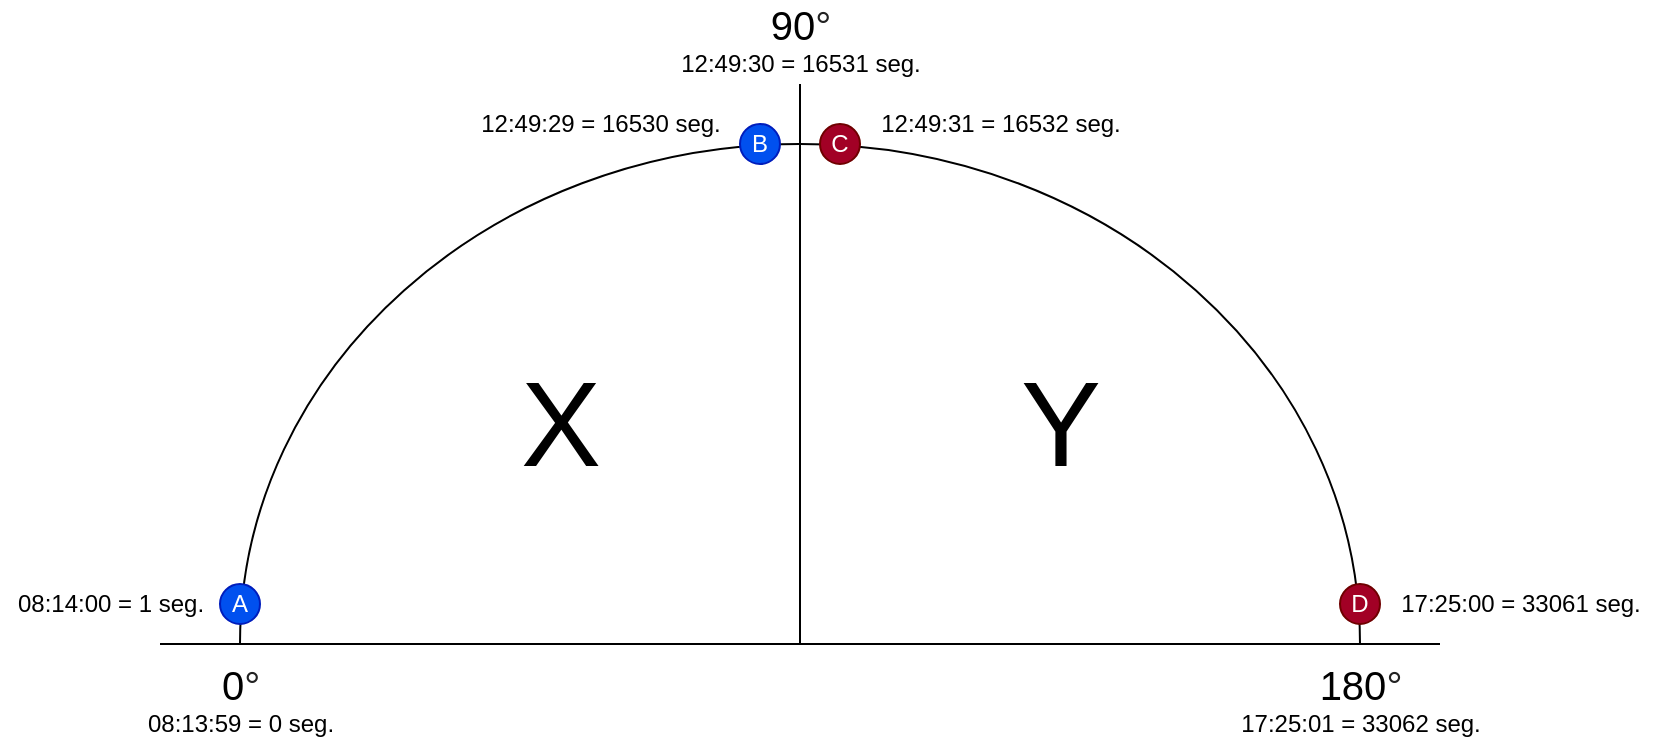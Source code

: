 <mxfile version="13.7.4" type="device"><diagram id="nEssg1NkhbcURMldeRna" name="Page-1"><mxGraphModel dx="946" dy="646" grid="1" gridSize="10" guides="1" tooltips="1" connect="1" arrows="1" fold="1" page="1" pageScale="1" pageWidth="1169" pageHeight="827" math="0" shadow="0"><root><mxCell id="0"/><mxCell id="1" parent="0"/><mxCell id="czASjLYqIjrID-HsnIH6-1" value="" style="endArrow=none;html=1;" edge="1" parent="1"><mxGeometry width="50" height="50" relative="1" as="geometry"><mxPoint x="120" y="430" as="sourcePoint"/><mxPoint x="760" y="430" as="targetPoint"/></mxGeometry></mxCell><mxCell id="czASjLYqIjrID-HsnIH6-3" value="" style="verticalLabelPosition=bottom;verticalAlign=top;html=1;shape=mxgraph.basic.half_circle;direction=west;" vertex="1" parent="1"><mxGeometry x="160" y="180" width="560" height="250" as="geometry"/></mxCell><mxCell id="czASjLYqIjrID-HsnIH6-4" value="" style="endArrow=none;html=1;" edge="1" parent="1"><mxGeometry width="50" height="50" relative="1" as="geometry"><mxPoint x="440" y="430" as="sourcePoint"/><mxPoint x="440" y="150" as="targetPoint"/></mxGeometry></mxCell><mxCell id="czASjLYqIjrID-HsnIH6-5" value="X" style="text;html=1;align=center;verticalAlign=middle;resizable=0;points=[];autosize=1;fontSize=60;" vertex="1" parent="1"><mxGeometry x="290" y="280" width="60" height="80" as="geometry"/></mxCell><mxCell id="czASjLYqIjrID-HsnIH6-6" value="Y" style="text;html=1;align=center;verticalAlign=middle;resizable=0;points=[];autosize=1;fontSize=60;" vertex="1" parent="1"><mxGeometry x="540" y="280" width="60" height="80" as="geometry"/></mxCell><mxCell id="czASjLYqIjrID-HsnIH6-23" value="A" style="ellipse;whiteSpace=wrap;html=1;aspect=fixed;fillColor=#0050ef;strokeColor=#001DBC;fontColor=#ffffff;" vertex="1" parent="1"><mxGeometry x="150" y="400" width="20" height="20" as="geometry"/></mxCell><mxCell id="czASjLYqIjrID-HsnIH6-24" value="B" style="ellipse;whiteSpace=wrap;html=1;aspect=fixed;fillColor=#0050ef;strokeColor=#001DBC;fontColor=#ffffff;" vertex="1" parent="1"><mxGeometry x="410" y="170" width="20" height="20" as="geometry"/></mxCell><mxCell id="czASjLYqIjrID-HsnIH6-26" value="C" style="ellipse;whiteSpace=wrap;html=1;aspect=fixed;fillColor=#a20025;strokeColor=#6F0000;fontColor=#ffffff;" vertex="1" parent="1"><mxGeometry x="450" y="170" width="20" height="20" as="geometry"/></mxCell><mxCell id="czASjLYqIjrID-HsnIH6-27" value="D" style="ellipse;whiteSpace=wrap;html=1;aspect=fixed;fillColor=#a20025;strokeColor=#6F0000;fontColor=#ffffff;" vertex="1" parent="1"><mxGeometry x="710" y="400" width="20" height="20" as="geometry"/></mxCell><mxCell id="czASjLYqIjrID-HsnIH6-28" value="&lt;font style=&quot;font-size: 20px&quot;&gt;&lt;font style=&quot;font-size: 20px&quot;&gt;0&lt;/font&gt;&lt;span style=&quot;color: rgb(34 , 34 , 34) ; font-family: &amp;#34;arial&amp;#34; , sans-serif ; text-align: left ; background-color: rgb(255 , 255 , 255)&quot;&gt;°&lt;/span&gt;&lt;/font&gt;" style="text;html=1;align=center;verticalAlign=middle;resizable=0;points=[];autosize=1;" vertex="1" parent="1"><mxGeometry x="145" y="440" width="30" height="20" as="geometry"/></mxCell><mxCell id="czASjLYqIjrID-HsnIH6-30" value="&lt;font style=&quot;font-size: 20px&quot;&gt;&lt;font style=&quot;font-size: 20px&quot;&gt;180&lt;/font&gt;&lt;span style=&quot;color: rgb(34 , 34 , 34) ; font-family: &amp;#34;arial&amp;#34; , sans-serif ; text-align: left ; background-color: rgb(255 , 255 , 255)&quot;&gt;°&lt;/span&gt;&lt;/font&gt;" style="text;html=1;align=center;verticalAlign=middle;resizable=0;points=[];autosize=1;" vertex="1" parent="1"><mxGeometry x="690" y="440" width="60" height="20" as="geometry"/></mxCell><mxCell id="czASjLYqIjrID-HsnIH6-31" value="08:14:00 = 1 seg." style="text;html=1;align=center;verticalAlign=middle;resizable=0;points=[];autosize=1;" vertex="1" parent="1"><mxGeometry x="40" y="400" width="110" height="20" as="geometry"/></mxCell><mxCell id="czASjLYqIjrID-HsnIH6-32" value="12:49:29 = 16530 seg." style="text;html=1;align=center;verticalAlign=middle;resizable=0;points=[];autosize=1;" vertex="1" parent="1"><mxGeometry x="270" y="160" width="140" height="20" as="geometry"/></mxCell><mxCell id="czASjLYqIjrID-HsnIH6-33" value="17:25:00 = 33061 seg." style="text;html=1;align=center;verticalAlign=middle;resizable=0;points=[];autosize=1;" vertex="1" parent="1"><mxGeometry x="730" y="400" width="140" height="20" as="geometry"/></mxCell><mxCell id="czASjLYqIjrID-HsnIH6-34" value="12:49:31 = 16532 seg." style="text;html=1;align=center;verticalAlign=middle;resizable=0;points=[];autosize=1;" vertex="1" parent="1"><mxGeometry x="470" y="160" width="140" height="20" as="geometry"/></mxCell><mxCell id="czASjLYqIjrID-HsnIH6-35" value="08:13:59 = 0 seg." style="text;html=1;align=center;verticalAlign=middle;resizable=0;points=[];autosize=1;" vertex="1" parent="1"><mxGeometry x="105" y="460" width="110" height="20" as="geometry"/></mxCell><mxCell id="czASjLYqIjrID-HsnIH6-36" value="17:25:01 = 33062 seg." style="text;html=1;align=center;verticalAlign=middle;resizable=0;points=[];autosize=1;" vertex="1" parent="1"><mxGeometry x="650" y="460" width="140" height="20" as="geometry"/></mxCell><mxCell id="czASjLYqIjrID-HsnIH6-37" value="12:49:30 = 16531 seg." style="text;html=1;align=center;verticalAlign=middle;resizable=0;points=[];autosize=1;" vertex="1" parent="1"><mxGeometry x="370" y="130" width="140" height="20" as="geometry"/></mxCell><mxCell id="czASjLYqIjrID-HsnIH6-38" value="&lt;font style=&quot;font-size: 20px&quot;&gt;&lt;font style=&quot;font-size: 20px&quot;&gt;90&lt;/font&gt;&lt;span style=&quot;color: rgb(34 , 34 , 34) ; font-family: &amp;#34;arial&amp;#34; , sans-serif ; text-align: left ; background-color: rgb(255 , 255 , 255)&quot;&gt;°&lt;/span&gt;&lt;/font&gt;" style="text;html=1;align=center;verticalAlign=middle;resizable=0;points=[];autosize=1;" vertex="1" parent="1"><mxGeometry x="415" y="110" width="50" height="20" as="geometry"/></mxCell></root></mxGraphModel></diagram></mxfile>